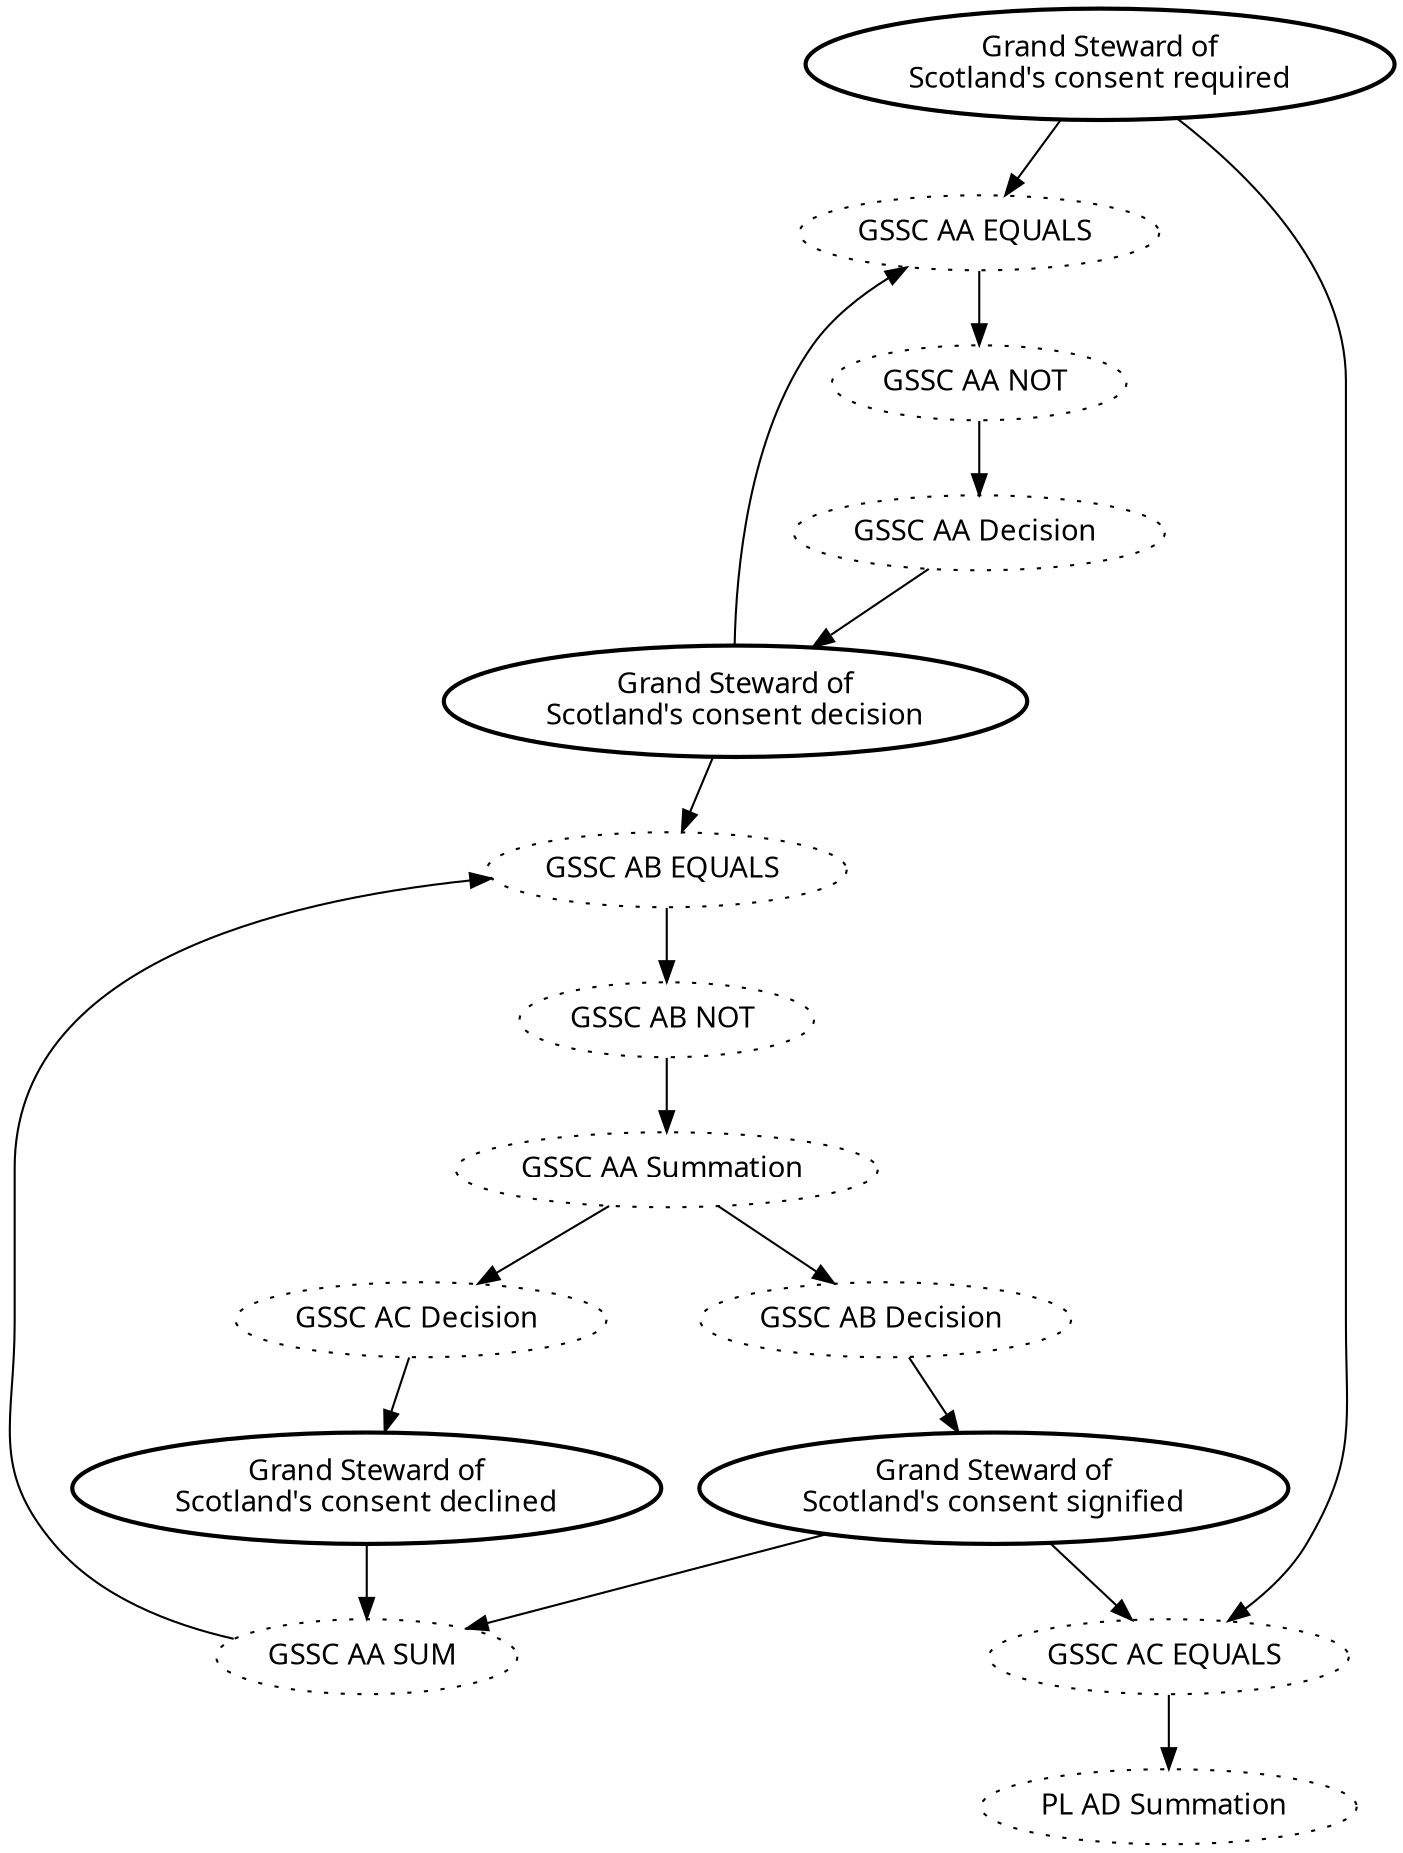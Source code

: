 digraph{graph[fontname="calibri"];node[fontname="calibri"];edge[fontname="calibri"];edge [style=solid, color=black];"1277"->"1272"[label=""];edge[style=solid, color=black];edge [style=solid, color=black];"1272"->"1266"[label=""];edge[style=solid, color=black];edge [style=solid, color=black];"1266"->"1268"[label=""];edge[style=solid, color=black];edge [style=solid, color=black];"1268"->"1278"[label=""];edge[style=solid, color=black];edge [style=solid, color=black];"1278"->"1272"[label=""];edge[style=solid, color=black];edge [style=solid, color=black];"1278"->"1273"[label=""];edge[style=solid, color=black];edge [style=solid, color=black];"1273"->"1267"[label=""];edge[style=solid, color=black];edge [style=solid, color=black];"1267"->"1275"[label=""];edge[style=solid, color=black];edge [style=solid, color=black];"1275"->"1269"[label=""];edge[style=solid, color=black];edge [style=solid, color=black];"1275"->"1270"[label=""];edge[style=solid, color=black];edge [style=solid, color=black];"1270"->"1280"[label=""];edge[style=solid, color=black];edge [style=solid, color=black];"1280"->"1271"[label=""];edge[style=solid, color=black];edge [style=solid, color=black];"1271"->"1273"[label=""];edge[style=solid, color=black];edge [style=solid, color=black];"1269"->"1279"[label=""];edge[style=solid, color=black];edge [style=solid, color=black];"1279"->"1271"[label=""];edge[style=solid, color=black];edge [style=solid, color=black];"1277"->"1274"[label=""];edge[style=solid, color=black];edge [style=solid, color=black];"1279"->"1274"[label=""];edge[style=solid, color=black];edge [style=solid, color=black];"1274"->"1276"[label=""];edge[style=solid, color=black];"1277" [label="Grand Steward of\nScotland's consent required\n", style=bold];"1272" [label="GSSC AA EQUALS ", style=dotted];"1266" [label="GSSC AA NOT ", style=dotted];"1268" [label="GSSC AA Decision ", style=dotted];"1278" [label="Grand Steward of\nScotland's consent decision\n", style=bold];"1273" [label="GSSC AB EQUALS ", style=dotted];"1267" [label="GSSC AB NOT ", style=dotted];"1275" [label="GSSC AA Summation ", style=dotted];"1270" [label="GSSC AC Decision ", style=dotted];"1280" [label="Grand Steward of\nScotland's consent declined\n", style=bold];"1271" [label="GSSC AA SUM ", style=dotted];"1269" [label="GSSC AB Decision ", style=dotted];"1279" [label="Grand Steward of\nScotland's consent signified\n", style=bold];"1274" [label="GSSC AC EQUALS ", style=dotted];"1276" [label="PL AD Summation ", style=dotted];}
